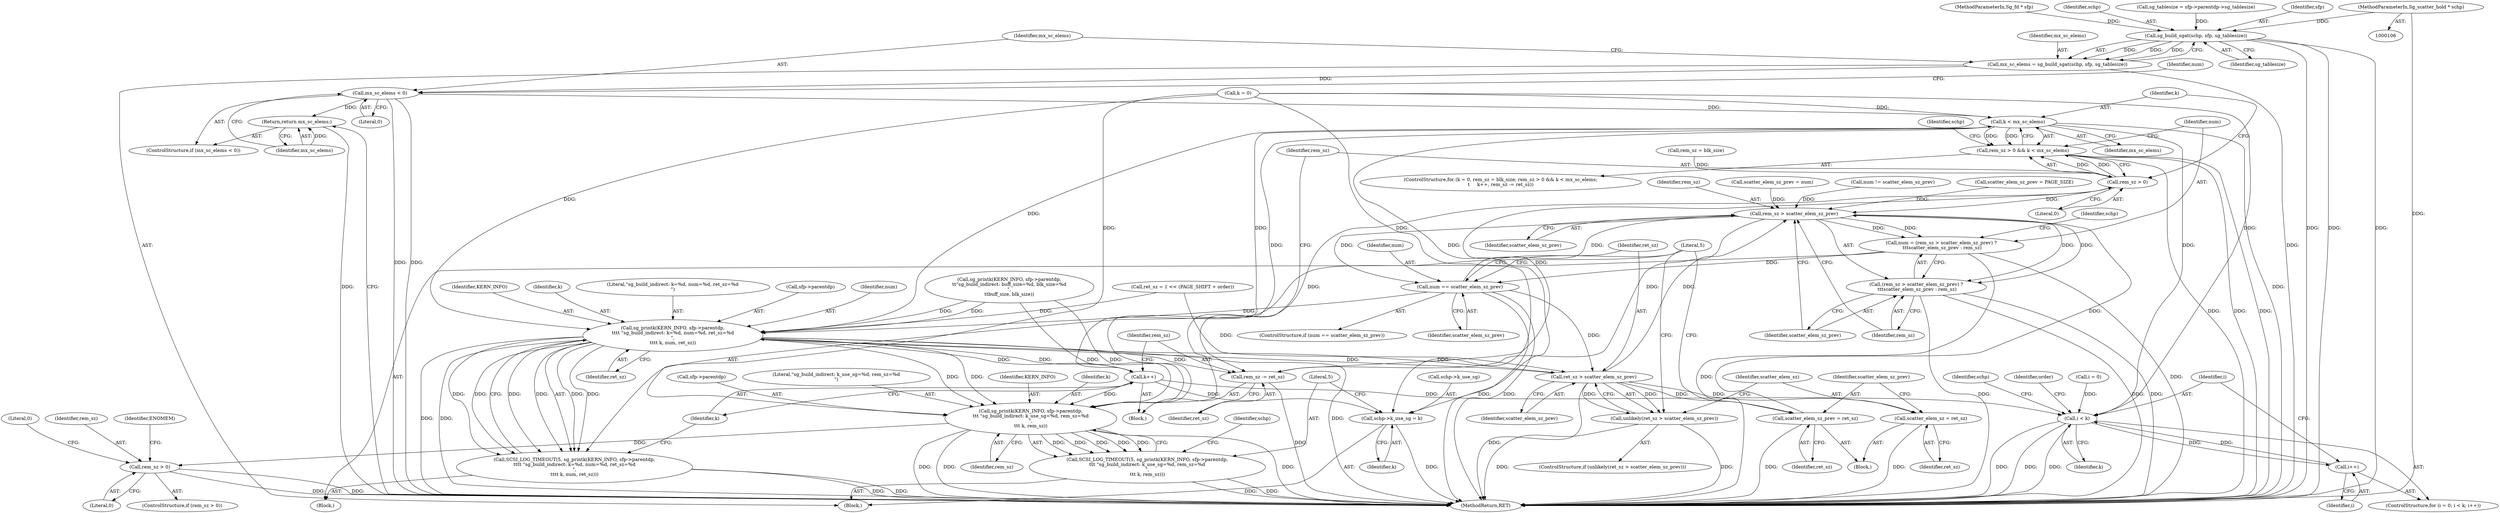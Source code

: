 digraph "0_linux_a45b599ad808c3c982fdcdc12b0b8611c2f92824@pointer" {
"1000107" [label="(MethodParameterIn,Sg_scatter_hold * schp)"];
"1000177" [label="(Call,sg_build_sgat(schp, sfp, sg_tablesize))"];
"1000175" [label="(Call,mx_sc_elems = sg_build_sgat(schp, sfp, sg_tablesize))"];
"1000182" [label="(Call,mx_sc_elems < 0)"];
"1000185" [label="(Return,return mx_sc_elems;)"];
"1000257" [label="(Call,k < mx_sc_elems)"];
"1000253" [label="(Call,rem_sz > 0 && k < mx_sc_elems)"];
"1000313" [label="(Call,sg_printk(KERN_INFO, sfp->parentdp,\n\t\t\t\t \"sg_build_indirect: k=%d, num=%d, ret_sz=%d\n\",\n\t\t\t\t k, num, ret_sz))"];
"1000261" [label="(Call,k++)"];
"1000327" [label="(Call,schp->k_use_sg = k)"];
"1000334" [label="(Call,sg_printk(KERN_INFO, sfp->parentdp,\n\t\t\t \"sg_build_indirect: k_use_sg=%d, rem_sz=%d\n\",\n\t\t\t k, rem_sz))"];
"1000332" [label="(Call,SCSI_LOG_TIMEOUT(5, sg_printk(KERN_INFO, sfp->parentdp,\n\t\t\t \"sg_build_indirect: k_use_sg=%d, rem_sz=%d\n\",\n\t\t\t k, rem_sz)))"];
"1000348" [label="(Call,rem_sz > 0)"];
"1000361" [label="(Call,i < k)"];
"1000364" [label="(Call,i++)"];
"1000263" [label="(Call,rem_sz -= ret_sz)"];
"1000254" [label="(Call,rem_sz > 0)"];
"1000270" [label="(Call,rem_sz > scatter_elem_sz_prev)"];
"1000267" [label="(Call,num = (rem_sz > scatter_elem_sz_prev) ?\n \t\t\tscatter_elem_sz_prev : rem_sz)"];
"1000295" [label="(Call,num == scatter_elem_sz_prev)"];
"1000301" [label="(Call,ret_sz > scatter_elem_sz_prev)"];
"1000300" [label="(Call,unlikely(ret_sz > scatter_elem_sz_prev))"];
"1000305" [label="(Call,scatter_elem_sz = ret_sz)"];
"1000308" [label="(Call,scatter_elem_sz_prev = ret_sz)"];
"1000269" [label="(Call,(rem_sz > scatter_elem_sz_prev) ?\n \t\t\tscatter_elem_sz_prev : rem_sz)"];
"1000311" [label="(Call,SCSI_LOG_TIMEOUT(5, sg_printk(KERN_INFO, sfp->parentdp,\n\t\t\t\t \"sg_build_indirect: k=%d, num=%d, ret_sz=%d\n\",\n\t\t\t\t k, num, ret_sz)))"];
"1000348" [label="(Call,rem_sz > 0)"];
"1000295" [label="(Call,num == scatter_elem_sz_prev)"];
"1000365" [label="(Identifier,i)"];
"1000108" [label="(MethodParameterIn,Sg_fd * sfp)"];
"1000310" [label="(Identifier,ret_sz)"];
"1000320" [label="(Identifier,num)"];
"1000273" [label="(Identifier,scatter_elem_sz_prev)"];
"1000341" [label="(Identifier,rem_sz)"];
"1000318" [label="(Literal,\"sg_build_indirect: k=%d, num=%d, ret_sz=%d\n\")"];
"1000315" [label="(Call,sfp->parentdp)"];
"1000269" [label="(Call,(rem_sz > scatter_elem_sz_prev) ?\n \t\t\tscatter_elem_sz_prev : rem_sz)"];
"1000328" [label="(Call,schp->k_use_sg)"];
"1000307" [label="(Identifier,ret_sz)"];
"1000258" [label="(Identifier,k)"];
"1000332" [label="(Call,SCSI_LOG_TIMEOUT(5, sg_printk(KERN_INFO, sfp->parentdp,\n\t\t\t \"sg_build_indirect: k_use_sg=%d, rem_sz=%d\n\",\n\t\t\t k, rem_sz)))"];
"1000321" [label="(Identifier,ret_sz)"];
"1000382" [label="(MethodReturn,RET)"];
"1000238" [label="(Call,ret_sz = 1 << (PAGE_SHIFT + order))"];
"1000333" [label="(Literal,5)"];
"1000267" [label="(Call,num = (rem_sz > scatter_elem_sz_prev) ?\n \t\t\tscatter_elem_sz_prev : rem_sz)"];
"1000306" [label="(Identifier,scatter_elem_sz)"];
"1000186" [label="(Identifier,mx_sc_elems)"];
"1000266" [label="(Block,)"];
"1000300" [label="(Call,unlikely(ret_sz > scatter_elem_sz_prev))"];
"1000363" [label="(Identifier,k)"];
"1000208" [label="(Call,scatter_elem_sz_prev = num)"];
"1000349" [label="(Identifier,rem_sz)"];
"1000270" [label="(Call,rem_sz > scatter_elem_sz_prev)"];
"1000253" [label="(Call,rem_sz > 0 && k < mx_sc_elems)"];
"1000302" [label="(Identifier,ret_sz)"];
"1000272" [label="(Identifier,scatter_elem_sz_prev)"];
"1000314" [label="(Identifier,KERN_INFO)"];
"1000268" [label="(Identifier,num)"];
"1000264" [label="(Identifier,rem_sz)"];
"1000309" [label="(Identifier,scatter_elem_sz_prev)"];
"1000262" [label="(Identifier,k)"];
"1000256" [label="(Literal,0)"];
"1000304" [label="(Block,)"];
"1000188" [label="(Identifier,num)"];
"1000353" [label="(Identifier,ENOMEM)"];
"1000334" [label="(Call,sg_printk(KERN_INFO, sfp->parentdp,\n\t\t\t \"sg_build_indirect: k_use_sg=%d, rem_sz=%d\n\",\n\t\t\t k, rem_sz))"];
"1000110" [label="(Block,)"];
"1000184" [label="(Literal,0)"];
"1000303" [label="(Identifier,scatter_elem_sz_prev)"];
"1000257" [label="(Call,k < mx_sc_elems)"];
"1000178" [label="(Identifier,schp)"];
"1000250" [label="(Call,rem_sz = blk_size)"];
"1000357" [label="(ControlStructure,for (i = 0; i < k; i++))"];
"1000313" [label="(Call,sg_printk(KERN_INFO, sfp->parentdp,\n\t\t\t\t \"sg_build_indirect: k=%d, num=%d, ret_sz=%d\n\",\n\t\t\t\t k, num, ret_sz))"];
"1000361" [label="(Call,i < k)"];
"1000327" [label="(Call,schp->k_use_sg = k)"];
"1000192" [label="(Call,num != scatter_elem_sz_prev)"];
"1000335" [label="(Identifier,KERN_INFO)"];
"1000177" [label="(Call,sg_build_sgat(schp, sfp, sg_tablesize))"];
"1000319" [label="(Identifier,k)"];
"1000255" [label="(Identifier,rem_sz)"];
"1000260" [label="(Block,)"];
"1000274" [label="(Identifier,rem_sz)"];
"1000362" [label="(Identifier,i)"];
"1000265" [label="(Identifier,ret_sz)"];
"1000347" [label="(ControlStructure,if (rem_sz > 0))"];
"1000369" [label="(Identifier,schp)"];
"1000305" [label="(Call,scatter_elem_sz = ret_sz)"];
"1000350" [label="(Literal,0)"];
"1000355" [label="(Literal,0)"];
"1000245" [label="(ControlStructure,for (k = 0, rem_sz = blk_size; rem_sz > 0 && k < mx_sc_elems;\n\t     k++, rem_sz -= ret_sz))"];
"1000308" [label="(Call,scatter_elem_sz_prev = ret_sz)"];
"1000182" [label="(Call,mx_sc_elems < 0)"];
"1000204" [label="(Call,scatter_elem_sz_prev = PAGE_SIZE)"];
"1000121" [label="(Call,sg_tablesize = sfp->parentdp->sg_tablesize)"];
"1000183" [label="(Identifier,mx_sc_elems)"];
"1000167" [label="(Call,sg_printk(KERN_INFO, sfp->parentdp,\n\t\t\"sg_build_indirect: buff_size=%d, blk_size=%d\n\",\n\t\tbuff_size, blk_size))"];
"1000247" [label="(Call,k = 0)"];
"1000340" [label="(Identifier,k)"];
"1000179" [label="(Identifier,sfp)"];
"1000185" [label="(Return,return mx_sc_elems;)"];
"1000294" [label="(ControlStructure,if (num == scatter_elem_sz_prev))"];
"1000180" [label="(Identifier,sg_tablesize)"];
"1000263" [label="(Call,rem_sz -= ret_sz)"];
"1000344" [label="(Identifier,schp)"];
"1000324" [label="(Identifier,schp)"];
"1000271" [label="(Identifier,rem_sz)"];
"1000376" [label="(Identifier,order)"];
"1000254" [label="(Call,rem_sz > 0)"];
"1000312" [label="(Literal,5)"];
"1000336" [label="(Call,sfp->parentdp)"];
"1000297" [label="(Identifier,scatter_elem_sz_prev)"];
"1000339" [label="(Literal,\"sg_build_indirect: k_use_sg=%d, rem_sz=%d\n\")"];
"1000296" [label="(Identifier,num)"];
"1000331" [label="(Identifier,k)"];
"1000364" [label="(Call,i++)"];
"1000278" [label="(Identifier,schp)"];
"1000176" [label="(Identifier,mx_sc_elems)"];
"1000261" [label="(Call,k++)"];
"1000299" [label="(ControlStructure,if (unlikely(ret_sz > scatter_elem_sz_prev)))"];
"1000311" [label="(Call,SCSI_LOG_TIMEOUT(5, sg_printk(KERN_INFO, sfp->parentdp,\n\t\t\t\t \"sg_build_indirect: k=%d, num=%d, ret_sz=%d\n\",\n\t\t\t\t k, num, ret_sz)))"];
"1000259" [label="(Identifier,mx_sc_elems)"];
"1000181" [label="(ControlStructure,if (mx_sc_elems < 0))"];
"1000107" [label="(MethodParameterIn,Sg_scatter_hold * schp)"];
"1000358" [label="(Call,i = 0)"];
"1000301" [label="(Call,ret_sz > scatter_elem_sz_prev)"];
"1000175" [label="(Call,mx_sc_elems = sg_build_sgat(schp, sfp, sg_tablesize))"];
"1000107" -> "1000106"  [label="AST: "];
"1000107" -> "1000382"  [label="DDG: "];
"1000107" -> "1000177"  [label="DDG: "];
"1000177" -> "1000175"  [label="AST: "];
"1000177" -> "1000180"  [label="CFG: "];
"1000178" -> "1000177"  [label="AST: "];
"1000179" -> "1000177"  [label="AST: "];
"1000180" -> "1000177"  [label="AST: "];
"1000175" -> "1000177"  [label="CFG: "];
"1000177" -> "1000382"  [label="DDG: "];
"1000177" -> "1000382"  [label="DDG: "];
"1000177" -> "1000382"  [label="DDG: "];
"1000177" -> "1000175"  [label="DDG: "];
"1000177" -> "1000175"  [label="DDG: "];
"1000177" -> "1000175"  [label="DDG: "];
"1000108" -> "1000177"  [label="DDG: "];
"1000121" -> "1000177"  [label="DDG: "];
"1000175" -> "1000110"  [label="AST: "];
"1000176" -> "1000175"  [label="AST: "];
"1000183" -> "1000175"  [label="CFG: "];
"1000175" -> "1000382"  [label="DDG: "];
"1000175" -> "1000182"  [label="DDG: "];
"1000182" -> "1000181"  [label="AST: "];
"1000182" -> "1000184"  [label="CFG: "];
"1000183" -> "1000182"  [label="AST: "];
"1000184" -> "1000182"  [label="AST: "];
"1000186" -> "1000182"  [label="CFG: "];
"1000188" -> "1000182"  [label="CFG: "];
"1000182" -> "1000382"  [label="DDG: "];
"1000182" -> "1000382"  [label="DDG: "];
"1000182" -> "1000185"  [label="DDG: "];
"1000182" -> "1000257"  [label="DDG: "];
"1000185" -> "1000181"  [label="AST: "];
"1000185" -> "1000186"  [label="CFG: "];
"1000186" -> "1000185"  [label="AST: "];
"1000382" -> "1000185"  [label="CFG: "];
"1000185" -> "1000382"  [label="DDG: "];
"1000186" -> "1000185"  [label="DDG: "];
"1000257" -> "1000253"  [label="AST: "];
"1000257" -> "1000259"  [label="CFG: "];
"1000258" -> "1000257"  [label="AST: "];
"1000259" -> "1000257"  [label="AST: "];
"1000253" -> "1000257"  [label="CFG: "];
"1000257" -> "1000382"  [label="DDG: "];
"1000257" -> "1000253"  [label="DDG: "];
"1000257" -> "1000253"  [label="DDG: "];
"1000247" -> "1000257"  [label="DDG: "];
"1000261" -> "1000257"  [label="DDG: "];
"1000257" -> "1000313"  [label="DDG: "];
"1000257" -> "1000327"  [label="DDG: "];
"1000257" -> "1000334"  [label="DDG: "];
"1000257" -> "1000361"  [label="DDG: "];
"1000253" -> "1000245"  [label="AST: "];
"1000253" -> "1000254"  [label="CFG: "];
"1000254" -> "1000253"  [label="AST: "];
"1000268" -> "1000253"  [label="CFG: "];
"1000324" -> "1000253"  [label="CFG: "];
"1000253" -> "1000382"  [label="DDG: "];
"1000253" -> "1000382"  [label="DDG: "];
"1000253" -> "1000382"  [label="DDG: "];
"1000254" -> "1000253"  [label="DDG: "];
"1000254" -> "1000253"  [label="DDG: "];
"1000313" -> "1000311"  [label="AST: "];
"1000313" -> "1000321"  [label="CFG: "];
"1000314" -> "1000313"  [label="AST: "];
"1000315" -> "1000313"  [label="AST: "];
"1000318" -> "1000313"  [label="AST: "];
"1000319" -> "1000313"  [label="AST: "];
"1000320" -> "1000313"  [label="AST: "];
"1000321" -> "1000313"  [label="AST: "];
"1000311" -> "1000313"  [label="CFG: "];
"1000313" -> "1000382"  [label="DDG: "];
"1000313" -> "1000382"  [label="DDG: "];
"1000313" -> "1000382"  [label="DDG: "];
"1000313" -> "1000261"  [label="DDG: "];
"1000313" -> "1000263"  [label="DDG: "];
"1000313" -> "1000301"  [label="DDG: "];
"1000313" -> "1000311"  [label="DDG: "];
"1000313" -> "1000311"  [label="DDG: "];
"1000313" -> "1000311"  [label="DDG: "];
"1000313" -> "1000311"  [label="DDG: "];
"1000313" -> "1000311"  [label="DDG: "];
"1000313" -> "1000311"  [label="DDG: "];
"1000167" -> "1000313"  [label="DDG: "];
"1000167" -> "1000313"  [label="DDG: "];
"1000247" -> "1000313"  [label="DDG: "];
"1000261" -> "1000313"  [label="DDG: "];
"1000295" -> "1000313"  [label="DDG: "];
"1000238" -> "1000313"  [label="DDG: "];
"1000301" -> "1000313"  [label="DDG: "];
"1000313" -> "1000334"  [label="DDG: "];
"1000313" -> "1000334"  [label="DDG: "];
"1000261" -> "1000260"  [label="AST: "];
"1000261" -> "1000262"  [label="CFG: "];
"1000262" -> "1000261"  [label="AST: "];
"1000264" -> "1000261"  [label="CFG: "];
"1000261" -> "1000327"  [label="DDG: "];
"1000261" -> "1000334"  [label="DDG: "];
"1000261" -> "1000361"  [label="DDG: "];
"1000327" -> "1000110"  [label="AST: "];
"1000327" -> "1000331"  [label="CFG: "];
"1000328" -> "1000327"  [label="AST: "];
"1000331" -> "1000327"  [label="AST: "];
"1000333" -> "1000327"  [label="CFG: "];
"1000327" -> "1000382"  [label="DDG: "];
"1000247" -> "1000327"  [label="DDG: "];
"1000334" -> "1000332"  [label="AST: "];
"1000334" -> "1000341"  [label="CFG: "];
"1000335" -> "1000334"  [label="AST: "];
"1000336" -> "1000334"  [label="AST: "];
"1000339" -> "1000334"  [label="AST: "];
"1000340" -> "1000334"  [label="AST: "];
"1000341" -> "1000334"  [label="AST: "];
"1000332" -> "1000334"  [label="CFG: "];
"1000334" -> "1000382"  [label="DDG: "];
"1000334" -> "1000382"  [label="DDG: "];
"1000334" -> "1000382"  [label="DDG: "];
"1000334" -> "1000332"  [label="DDG: "];
"1000334" -> "1000332"  [label="DDG: "];
"1000334" -> "1000332"  [label="DDG: "];
"1000334" -> "1000332"  [label="DDG: "];
"1000334" -> "1000332"  [label="DDG: "];
"1000167" -> "1000334"  [label="DDG: "];
"1000167" -> "1000334"  [label="DDG: "];
"1000247" -> "1000334"  [label="DDG: "];
"1000254" -> "1000334"  [label="DDG: "];
"1000334" -> "1000348"  [label="DDG: "];
"1000332" -> "1000110"  [label="AST: "];
"1000333" -> "1000332"  [label="AST: "];
"1000344" -> "1000332"  [label="CFG: "];
"1000332" -> "1000382"  [label="DDG: "];
"1000332" -> "1000382"  [label="DDG: "];
"1000348" -> "1000347"  [label="AST: "];
"1000348" -> "1000350"  [label="CFG: "];
"1000349" -> "1000348"  [label="AST: "];
"1000350" -> "1000348"  [label="AST: "];
"1000353" -> "1000348"  [label="CFG: "];
"1000355" -> "1000348"  [label="CFG: "];
"1000348" -> "1000382"  [label="DDG: "];
"1000348" -> "1000382"  [label="DDG: "];
"1000361" -> "1000357"  [label="AST: "];
"1000361" -> "1000363"  [label="CFG: "];
"1000362" -> "1000361"  [label="AST: "];
"1000363" -> "1000361"  [label="AST: "];
"1000369" -> "1000361"  [label="CFG: "];
"1000376" -> "1000361"  [label="CFG: "];
"1000361" -> "1000382"  [label="DDG: "];
"1000361" -> "1000382"  [label="DDG: "];
"1000361" -> "1000382"  [label="DDG: "];
"1000364" -> "1000361"  [label="DDG: "];
"1000358" -> "1000361"  [label="DDG: "];
"1000247" -> "1000361"  [label="DDG: "];
"1000361" -> "1000364"  [label="DDG: "];
"1000364" -> "1000357"  [label="AST: "];
"1000364" -> "1000365"  [label="CFG: "];
"1000365" -> "1000364"  [label="AST: "];
"1000362" -> "1000364"  [label="CFG: "];
"1000263" -> "1000260"  [label="AST: "];
"1000263" -> "1000265"  [label="CFG: "];
"1000264" -> "1000263"  [label="AST: "];
"1000265" -> "1000263"  [label="AST: "];
"1000255" -> "1000263"  [label="CFG: "];
"1000263" -> "1000382"  [label="DDG: "];
"1000263" -> "1000254"  [label="DDG: "];
"1000270" -> "1000263"  [label="DDG: "];
"1000254" -> "1000256"  [label="CFG: "];
"1000255" -> "1000254"  [label="AST: "];
"1000256" -> "1000254"  [label="AST: "];
"1000258" -> "1000254"  [label="CFG: "];
"1000250" -> "1000254"  [label="DDG: "];
"1000254" -> "1000270"  [label="DDG: "];
"1000270" -> "1000269"  [label="AST: "];
"1000270" -> "1000272"  [label="CFG: "];
"1000271" -> "1000270"  [label="AST: "];
"1000272" -> "1000270"  [label="AST: "];
"1000273" -> "1000270"  [label="CFG: "];
"1000274" -> "1000270"  [label="CFG: "];
"1000270" -> "1000267"  [label="DDG: "];
"1000270" -> "1000267"  [label="DDG: "];
"1000308" -> "1000270"  [label="DDG: "];
"1000192" -> "1000270"  [label="DDG: "];
"1000208" -> "1000270"  [label="DDG: "];
"1000301" -> "1000270"  [label="DDG: "];
"1000295" -> "1000270"  [label="DDG: "];
"1000204" -> "1000270"  [label="DDG: "];
"1000270" -> "1000269"  [label="DDG: "];
"1000270" -> "1000269"  [label="DDG: "];
"1000270" -> "1000295"  [label="DDG: "];
"1000267" -> "1000266"  [label="AST: "];
"1000267" -> "1000269"  [label="CFG: "];
"1000268" -> "1000267"  [label="AST: "];
"1000269" -> "1000267"  [label="AST: "];
"1000278" -> "1000267"  [label="CFG: "];
"1000267" -> "1000382"  [label="DDG: "];
"1000267" -> "1000382"  [label="DDG: "];
"1000267" -> "1000295"  [label="DDG: "];
"1000295" -> "1000294"  [label="AST: "];
"1000295" -> "1000297"  [label="CFG: "];
"1000296" -> "1000295"  [label="AST: "];
"1000297" -> "1000295"  [label="AST: "];
"1000302" -> "1000295"  [label="CFG: "];
"1000312" -> "1000295"  [label="CFG: "];
"1000295" -> "1000382"  [label="DDG: "];
"1000295" -> "1000382"  [label="DDG: "];
"1000295" -> "1000301"  [label="DDG: "];
"1000301" -> "1000300"  [label="AST: "];
"1000301" -> "1000303"  [label="CFG: "];
"1000302" -> "1000301"  [label="AST: "];
"1000303" -> "1000301"  [label="AST: "];
"1000300" -> "1000301"  [label="CFG: "];
"1000301" -> "1000382"  [label="DDG: "];
"1000301" -> "1000300"  [label="DDG: "];
"1000301" -> "1000300"  [label="DDG: "];
"1000238" -> "1000301"  [label="DDG: "];
"1000301" -> "1000305"  [label="DDG: "];
"1000301" -> "1000308"  [label="DDG: "];
"1000300" -> "1000299"  [label="AST: "];
"1000306" -> "1000300"  [label="CFG: "];
"1000312" -> "1000300"  [label="CFG: "];
"1000300" -> "1000382"  [label="DDG: "];
"1000300" -> "1000382"  [label="DDG: "];
"1000305" -> "1000304"  [label="AST: "];
"1000305" -> "1000307"  [label="CFG: "];
"1000306" -> "1000305"  [label="AST: "];
"1000307" -> "1000305"  [label="AST: "];
"1000309" -> "1000305"  [label="CFG: "];
"1000305" -> "1000382"  [label="DDG: "];
"1000308" -> "1000304"  [label="AST: "];
"1000308" -> "1000310"  [label="CFG: "];
"1000309" -> "1000308"  [label="AST: "];
"1000310" -> "1000308"  [label="AST: "];
"1000312" -> "1000308"  [label="CFG: "];
"1000308" -> "1000382"  [label="DDG: "];
"1000269" -> "1000273"  [label="CFG: "];
"1000269" -> "1000274"  [label="CFG: "];
"1000273" -> "1000269"  [label="AST: "];
"1000274" -> "1000269"  [label="AST: "];
"1000269" -> "1000382"  [label="DDG: "];
"1000269" -> "1000382"  [label="DDG: "];
"1000269" -> "1000382"  [label="DDG: "];
"1000311" -> "1000266"  [label="AST: "];
"1000312" -> "1000311"  [label="AST: "];
"1000262" -> "1000311"  [label="CFG: "];
"1000311" -> "1000382"  [label="DDG: "];
"1000311" -> "1000382"  [label="DDG: "];
}

